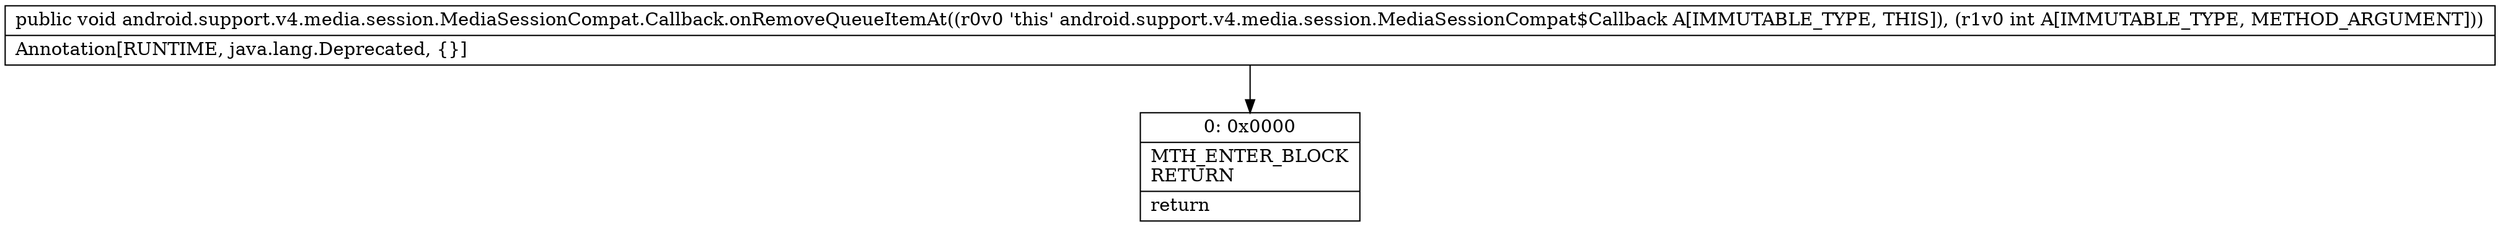 digraph "CFG forandroid.support.v4.media.session.MediaSessionCompat.Callback.onRemoveQueueItemAt(I)V" {
Node_0 [shape=record,label="{0\:\ 0x0000|MTH_ENTER_BLOCK\lRETURN\l|return\l}"];
MethodNode[shape=record,label="{public void android.support.v4.media.session.MediaSessionCompat.Callback.onRemoveQueueItemAt((r0v0 'this' android.support.v4.media.session.MediaSessionCompat$Callback A[IMMUTABLE_TYPE, THIS]), (r1v0 int A[IMMUTABLE_TYPE, METHOD_ARGUMENT]))  | Annotation[RUNTIME, java.lang.Deprecated, \{\}]\l}"];
MethodNode -> Node_0;
}

